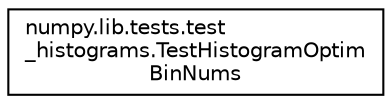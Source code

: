 digraph "Graphical Class Hierarchy"
{
 // LATEX_PDF_SIZE
  edge [fontname="Helvetica",fontsize="10",labelfontname="Helvetica",labelfontsize="10"];
  node [fontname="Helvetica",fontsize="10",shape=record];
  rankdir="LR";
  Node0 [label="numpy.lib.tests.test\l_histograms.TestHistogramOptim\lBinNums",height=0.2,width=0.4,color="black", fillcolor="white", style="filled",URL="$classnumpy_1_1lib_1_1tests_1_1test__histograms_1_1TestHistogramOptimBinNums.html",tooltip=" "];
}
